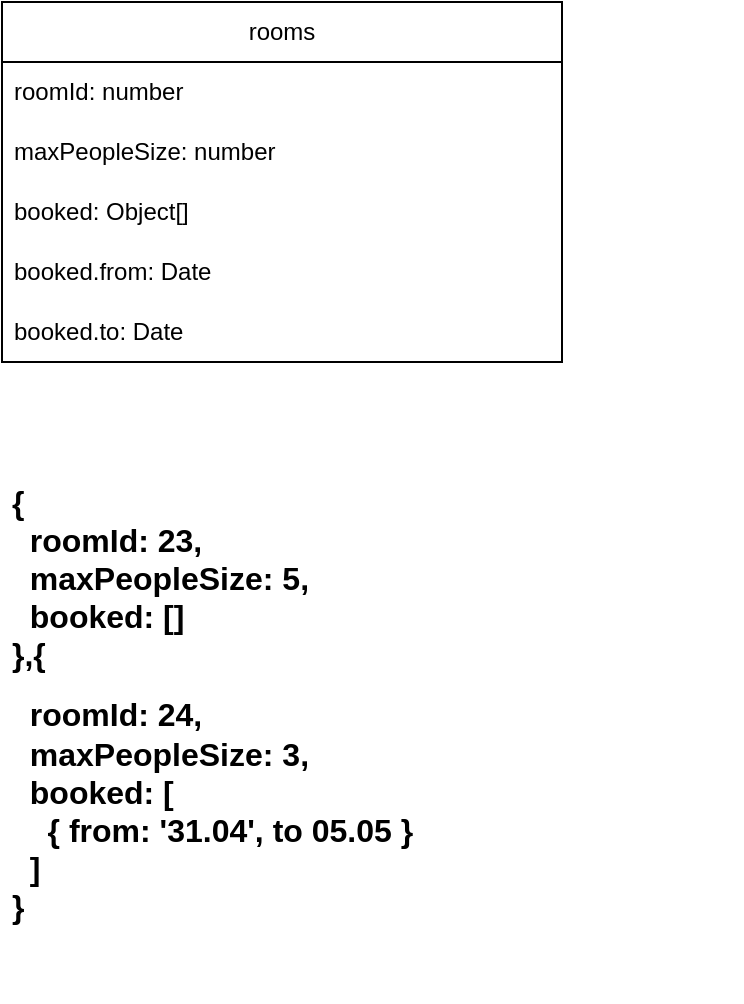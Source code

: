 <mxfile>
    <diagram id="XjENd7S_E-wRKEJh2DU0" name="Страница 1">
        <mxGraphModel dx="666" dy="353" grid="1" gridSize="10" guides="1" tooltips="1" connect="1" arrows="1" fold="1" page="1" pageScale="1" pageWidth="827" pageHeight="1169" math="0" shadow="0">
            <root>
                <mxCell id="0"/>
                <mxCell id="1" parent="0"/>
                <mxCell id="2" value="rooms" style="swimlane;fontStyle=0;childLayout=stackLayout;horizontal=1;startSize=30;horizontalStack=0;resizeParent=1;resizeParentMax=0;resizeLast=0;collapsible=1;marginBottom=0;whiteSpace=wrap;html=1;" vertex="1" parent="1">
                    <mxGeometry x="160" y="80" width="280" height="180" as="geometry"/>
                </mxCell>
                <mxCell id="3" value="roomId: number" style="text;strokeColor=none;fillColor=none;align=left;verticalAlign=middle;spacingLeft=4;spacingRight=4;overflow=hidden;points=[[0,0.5],[1,0.5]];portConstraint=eastwest;rotatable=0;whiteSpace=wrap;html=1;" vertex="1" parent="2">
                    <mxGeometry y="30" width="280" height="30" as="geometry"/>
                </mxCell>
                <mxCell id="4" value="maxPeopleSize: number" style="text;strokeColor=none;fillColor=none;align=left;verticalAlign=middle;spacingLeft=4;spacingRight=4;overflow=hidden;points=[[0,0.5],[1,0.5]];portConstraint=eastwest;rotatable=0;whiteSpace=wrap;html=1;" vertex="1" parent="2">
                    <mxGeometry y="60" width="280" height="30" as="geometry"/>
                </mxCell>
                <mxCell id="5" value="booked: Object[]" style="text;strokeColor=none;fillColor=none;align=left;verticalAlign=middle;spacingLeft=4;spacingRight=4;overflow=hidden;points=[[0,0.5],[1,0.5]];portConstraint=eastwest;rotatable=0;whiteSpace=wrap;html=1;" vertex="1" parent="2">
                    <mxGeometry y="90" width="280" height="30" as="geometry"/>
                </mxCell>
                <mxCell id="6" value="booked.from: Date" style="text;strokeColor=none;fillColor=none;align=left;verticalAlign=middle;spacingLeft=4;spacingRight=4;overflow=hidden;points=[[0,0.5],[1,0.5]];portConstraint=eastwest;rotatable=0;whiteSpace=wrap;html=1;" vertex="1" parent="2">
                    <mxGeometry y="120" width="280" height="30" as="geometry"/>
                </mxCell>
                <mxCell id="7" value="booked.to: Date" style="text;strokeColor=none;fillColor=none;align=left;verticalAlign=middle;spacingLeft=4;spacingRight=4;overflow=hidden;points=[[0,0.5],[1,0.5]];portConstraint=eastwest;rotatable=0;whiteSpace=wrap;html=1;" vertex="1" parent="2">
                    <mxGeometry y="150" width="280" height="30" as="geometry"/>
                </mxCell>
                <mxCell id="8" value="&lt;h1 style=&quot;font-size: 16px;&quot;&gt;{&lt;br&gt;&amp;nbsp; roomId: 23,&lt;br&gt;&amp;nbsp; maxPeopleSize: 5,&lt;br&gt;&amp;nbsp; booked: []&lt;br&gt;},{&lt;/h1&gt;&lt;h1 style=&quot;font-size: 16px;&quot;&gt;&amp;nbsp; roomId: 24,&lt;br&gt;&amp;nbsp; maxPeopleSize: 3,&lt;br&gt;&amp;nbsp; booked: [&lt;br&gt;&amp;nbsp; &amp;nbsp; { from: '31.04', to 05.05 }&lt;br&gt;&amp;nbsp; ]&lt;br&gt;}&lt;/h1&gt;" style="text;html=1;strokeColor=none;fillColor=none;spacing=5;spacingTop=-20;whiteSpace=wrap;overflow=hidden;rounded=0;" vertex="1" parent="1">
                    <mxGeometry x="160" y="320" width="370" height="260" as="geometry"/>
                </mxCell>
            </root>
        </mxGraphModel>
    </diagram>
</mxfile>